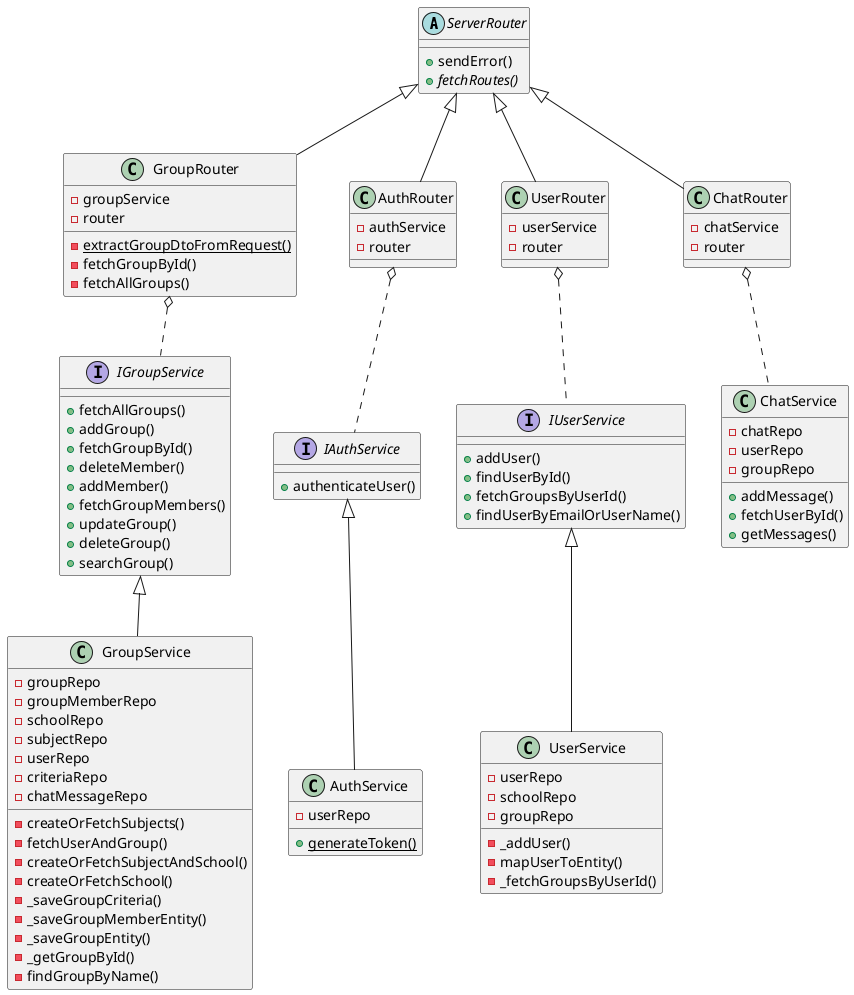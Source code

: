 @startuml

abstract class ServerRouter {
+ sendError()
+ {abstract} fetchRoutes()
}

class GroupRouter {
- groupService
- router
- {static} extractGroupDtoFromRequest()
- fetchGroupById()
- fetchAllGroups()
}

ServerRouter <|-- GroupRouter

interface IGroupService {
+ fetchAllGroups()
+ addGroup()
+ fetchGroupById()
+ deleteMember()
+ addMember()
+ fetchGroupMembers()
+ updateGroup()
+ deleteGroup()
+ searchGroup()
}

GroupRouter o.. IGroupService

class GroupService {
- groupRepo
- groupMemberRepo
- schoolRepo
- subjectRepo
- userRepo
- criteriaRepo
- chatMessageRepo
- createOrFetchSubjects()
- fetchUserAndGroup()
- createOrFetchSubjectAndSchool()
- createOrFetchSchool()
- _saveGroupCriteria()
- _saveGroupMemberEntity()
- _saveGroupEntity()
- _getGroupById()
- findGroupByName()
}

IGroupService <|-- GroupService

class AuthRouter {
- authService
- router
}

ServerRouter <|-- AuthRouter

interface IAuthService {
+ authenticateUser()
}

AuthRouter o.. IAuthService

class AuthService {
- userRepo
+ {static} generateToken()
}

IAuthService <|-- AuthService

class UserRouter {
- userService
- router
}

ServerRouter <|-- UserRouter

interface IUserService {
+ addUser()
+ findUserById()
+ fetchGroupsByUserId()
+ findUserByEmailOrUserName()
}

UserRouter o.. IUserService

class UserService {
- userRepo
- schoolRepo
- groupRepo
- _addUser()
- mapUserToEntity()
- _fetchGroupsByUserId()
}

IUserService <|-- UserService

class ChatRouter {
- chatService
- router
}

ServerRouter <|-- ChatRouter

class ChatService {
- chatRepo
- userRepo
- groupRepo
+ addMessage()
+ fetchUserById()
+ getMessages()
}

ChatRouter o.. ChatService

@enduml